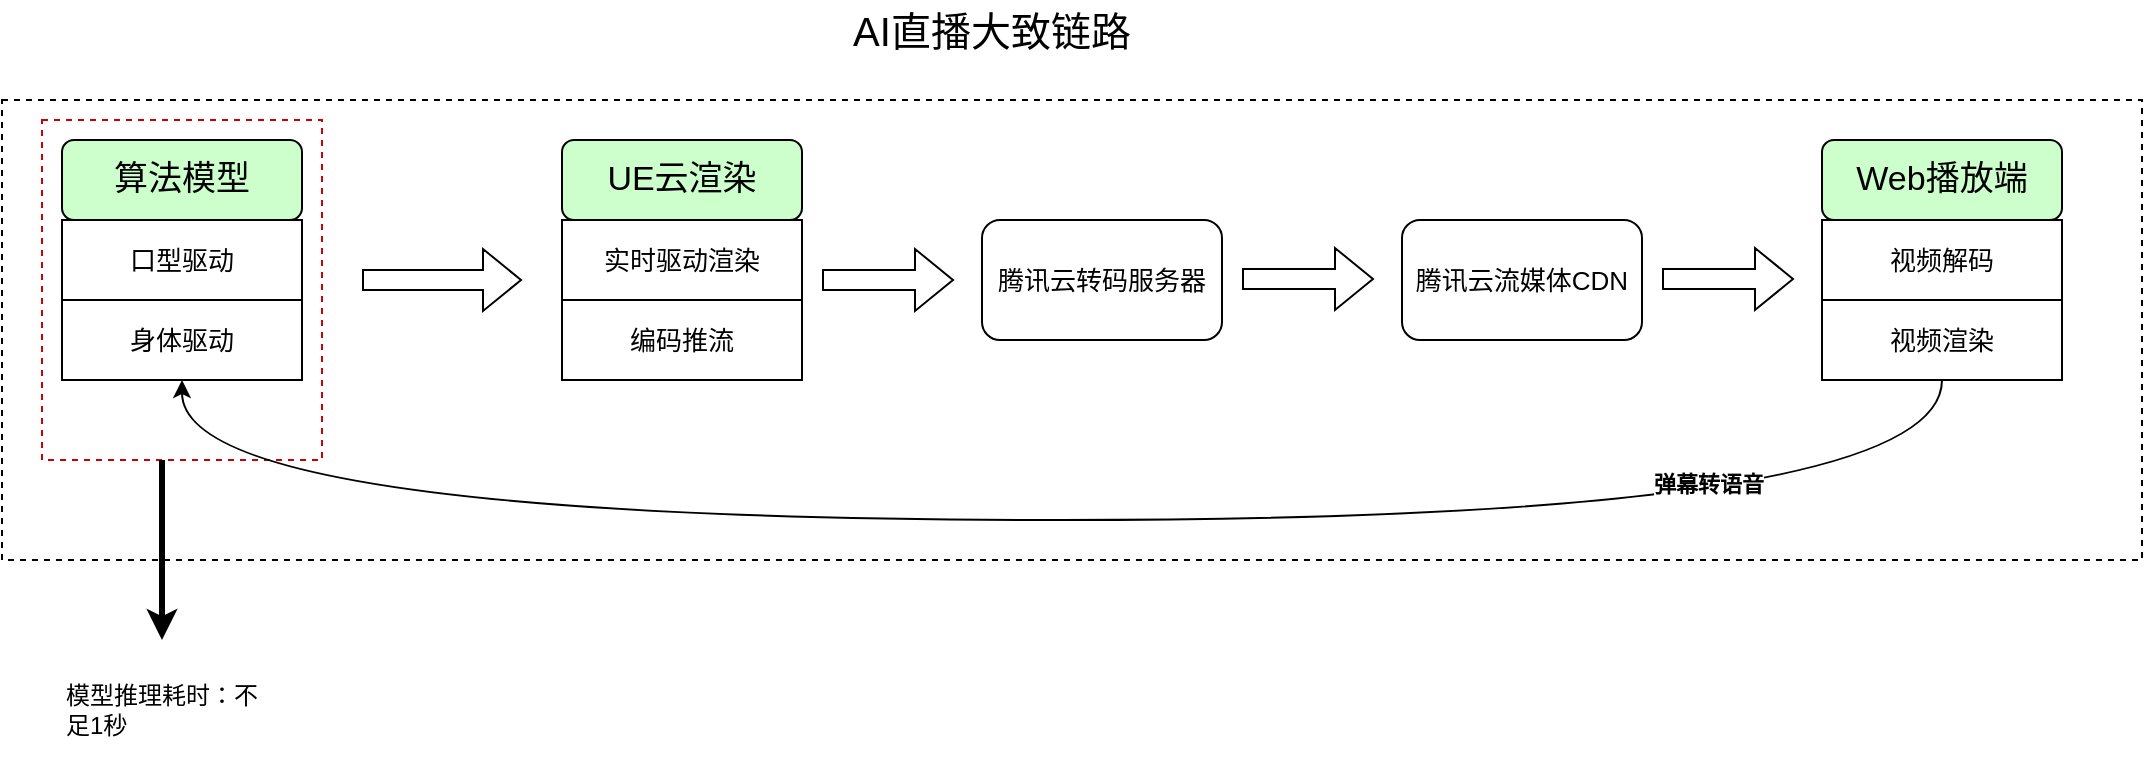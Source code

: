 <mxfile version="21.6.9" type="github">
  <diagram name="第 1 页" id="hJ_DBoBk-C-FibVK5ZLd">
    <mxGraphModel dx="1222" dy="718" grid="1" gridSize="10" guides="1" tooltips="1" connect="1" arrows="1" fold="1" page="1" pageScale="1" pageWidth="827" pageHeight="1169" math="0" shadow="0">
      <root>
        <mxCell id="0" />
        <mxCell id="1" parent="0" />
        <mxCell id="ekaqmwFT2nG-b4KwDdkf-24" value="" style="rounded=0;whiteSpace=wrap;html=1;dashed=1;" vertex="1" parent="1">
          <mxGeometry x="20" y="210" width="1070" height="230" as="geometry" />
        </mxCell>
        <mxCell id="ekaqmwFT2nG-b4KwDdkf-31" value="" style="rounded=0;whiteSpace=wrap;html=1;strokeColor=#CC0000;dashed=1;" vertex="1" parent="1">
          <mxGeometry x="40" y="220" width="140" height="170" as="geometry" />
        </mxCell>
        <mxCell id="ekaqmwFT2nG-b4KwDdkf-2" value="&lt;font style=&quot;font-size: 13px;&quot;&gt;口型驱动&lt;/font&gt;" style="rounded=0;whiteSpace=wrap;html=1;" vertex="1" parent="1">
          <mxGeometry x="50" y="270" width="120" height="40" as="geometry" />
        </mxCell>
        <mxCell id="ekaqmwFT2nG-b4KwDdkf-3" value="&lt;font style=&quot;font-size: 17px;&quot;&gt;算法模型&lt;/font&gt;" style="rounded=1;whiteSpace=wrap;html=1;fillColor=#CCFFCC;" vertex="1" parent="1">
          <mxGeometry x="50" y="230" width="120" height="40" as="geometry" />
        </mxCell>
        <mxCell id="ekaqmwFT2nG-b4KwDdkf-4" value="身体驱动" style="rounded=0;whiteSpace=wrap;html=1;fontSize=13;" vertex="1" parent="1">
          <mxGeometry x="50" y="310" width="120" height="40" as="geometry" />
        </mxCell>
        <mxCell id="ekaqmwFT2nG-b4KwDdkf-5" value="&lt;font style=&quot;font-size: 17px;&quot;&gt;UE云渲染&lt;/font&gt;" style="rounded=1;whiteSpace=wrap;html=1;fillColor=#CCFFCC;" vertex="1" parent="1">
          <mxGeometry x="300" y="230" width="120" height="40" as="geometry" />
        </mxCell>
        <mxCell id="ekaqmwFT2nG-b4KwDdkf-6" value="&lt;font style=&quot;font-size: 13px;&quot;&gt;实时驱动渲染&lt;/font&gt;" style="rounded=0;whiteSpace=wrap;html=1;" vertex="1" parent="1">
          <mxGeometry x="300" y="270" width="120" height="40" as="geometry" />
        </mxCell>
        <mxCell id="ekaqmwFT2nG-b4KwDdkf-7" value="&lt;font style=&quot;font-size: 13px;&quot;&gt;编码推流&lt;/font&gt;" style="rounded=0;whiteSpace=wrap;html=1;" vertex="1" parent="1">
          <mxGeometry x="300" y="310" width="120" height="40" as="geometry" />
        </mxCell>
        <mxCell id="ekaqmwFT2nG-b4KwDdkf-8" value="&lt;span style=&quot;font-size: 17px;&quot;&gt;Web播放端&lt;/span&gt;" style="rounded=1;whiteSpace=wrap;html=1;fillColor=#CCFFCC;" vertex="1" parent="1">
          <mxGeometry x="930" y="230" width="120" height="40" as="geometry" />
        </mxCell>
        <mxCell id="ekaqmwFT2nG-b4KwDdkf-9" value="&lt;font style=&quot;font-size: 13px;&quot;&gt;视频解码&lt;/font&gt;" style="rounded=0;whiteSpace=wrap;html=1;" vertex="1" parent="1">
          <mxGeometry x="930" y="270" width="120" height="40" as="geometry" />
        </mxCell>
        <mxCell id="ekaqmwFT2nG-b4KwDdkf-10" value="&lt;font style=&quot;font-size: 13px;&quot;&gt;视频渲染&lt;/font&gt;" style="rounded=0;whiteSpace=wrap;html=1;" vertex="1" parent="1">
          <mxGeometry x="930" y="310" width="120" height="40" as="geometry" />
        </mxCell>
        <mxCell id="ekaqmwFT2nG-b4KwDdkf-11" value="&lt;font style=&quot;font-size: 13px;&quot;&gt;腾讯云转码服务器&lt;/font&gt;" style="rounded=1;whiteSpace=wrap;html=1;" vertex="1" parent="1">
          <mxGeometry x="510" y="270" width="120" height="60" as="geometry" />
        </mxCell>
        <mxCell id="ekaqmwFT2nG-b4KwDdkf-12" value="&lt;font style=&quot;font-size: 13px;&quot;&gt;腾讯云流媒体CDN&lt;/font&gt;" style="rounded=1;whiteSpace=wrap;html=1;" vertex="1" parent="1">
          <mxGeometry x="720" y="270" width="120" height="60" as="geometry" />
        </mxCell>
        <mxCell id="ekaqmwFT2nG-b4KwDdkf-14" value="" style="shape=flexArrow;endArrow=classic;html=1;rounded=0;" edge="1" parent="1">
          <mxGeometry width="50" height="50" relative="1" as="geometry">
            <mxPoint x="200" y="300" as="sourcePoint" />
            <mxPoint x="280" y="300" as="targetPoint" />
          </mxGeometry>
        </mxCell>
        <mxCell id="ekaqmwFT2nG-b4KwDdkf-15" value="" style="shape=flexArrow;endArrow=classic;html=1;rounded=0;" edge="1" parent="1">
          <mxGeometry width="50" height="50" relative="1" as="geometry">
            <mxPoint x="430" y="300" as="sourcePoint" />
            <mxPoint x="496" y="300" as="targetPoint" />
          </mxGeometry>
        </mxCell>
        <mxCell id="ekaqmwFT2nG-b4KwDdkf-19" value="" style="shape=flexArrow;endArrow=classic;html=1;rounded=0;" edge="1" parent="1">
          <mxGeometry width="50" height="50" relative="1" as="geometry">
            <mxPoint x="640" y="299.5" as="sourcePoint" />
            <mxPoint x="706" y="299.5" as="targetPoint" />
          </mxGeometry>
        </mxCell>
        <mxCell id="ekaqmwFT2nG-b4KwDdkf-20" value="" style="shape=flexArrow;endArrow=classic;html=1;rounded=0;" edge="1" parent="1">
          <mxGeometry width="50" height="50" relative="1" as="geometry">
            <mxPoint x="850" y="299.5" as="sourcePoint" />
            <mxPoint x="916" y="299.5" as="targetPoint" />
          </mxGeometry>
        </mxCell>
        <mxCell id="ekaqmwFT2nG-b4KwDdkf-21" value="" style="endArrow=classic;html=1;rounded=0;edgeStyle=orthogonalEdgeStyle;curved=1;entryX=0.5;entryY=1;entryDx=0;entryDy=0;exitX=0.5;exitY=1;exitDx=0;exitDy=0;" edge="1" parent="1" source="ekaqmwFT2nG-b4KwDdkf-10" target="ekaqmwFT2nG-b4KwDdkf-4">
          <mxGeometry width="50" height="50" relative="1" as="geometry">
            <mxPoint x="960" y="450" as="sourcePoint" />
            <mxPoint x="970" y="390" as="targetPoint" />
            <Array as="points">
              <mxPoint x="990" y="420" />
              <mxPoint x="110" y="420" />
            </Array>
          </mxGeometry>
        </mxCell>
        <mxCell id="ekaqmwFT2nG-b4KwDdkf-23" value="&lt;b&gt;弹幕转语音&lt;/b&gt;" style="edgeLabel;html=1;align=center;verticalAlign=middle;resizable=0;points=[];" vertex="1" connectable="0" parent="ekaqmwFT2nG-b4KwDdkf-21">
          <mxGeometry x="-0.633" y="-18" relative="1" as="geometry">
            <mxPoint as="offset" />
          </mxGeometry>
        </mxCell>
        <mxCell id="ekaqmwFT2nG-b4KwDdkf-26" value="AI直播大致链路" style="text;html=1;strokeColor=none;fillColor=none;align=center;verticalAlign=middle;whiteSpace=wrap;rounded=0;fontSize=20;" vertex="1" parent="1">
          <mxGeometry x="440" y="160" width="150" height="30" as="geometry" />
        </mxCell>
        <mxCell id="ekaqmwFT2nG-b4KwDdkf-32" value="" style="endArrow=classic;html=1;rounded=0;strokeWidth=3;" edge="1" parent="1">
          <mxGeometry width="50" height="50" relative="1" as="geometry">
            <mxPoint x="100" y="390" as="sourcePoint" />
            <mxPoint x="100" y="480" as="targetPoint" />
          </mxGeometry>
        </mxCell>
        <mxCell id="ekaqmwFT2nG-b4KwDdkf-33" value="模型推理耗时：不足1秒" style="text;html=1;strokeColor=none;fillColor=none;align=left;verticalAlign=middle;whiteSpace=wrap;rounded=0;" vertex="1" parent="1">
          <mxGeometry x="50" y="490" width="100" height="50" as="geometry" />
        </mxCell>
      </root>
    </mxGraphModel>
  </diagram>
</mxfile>
